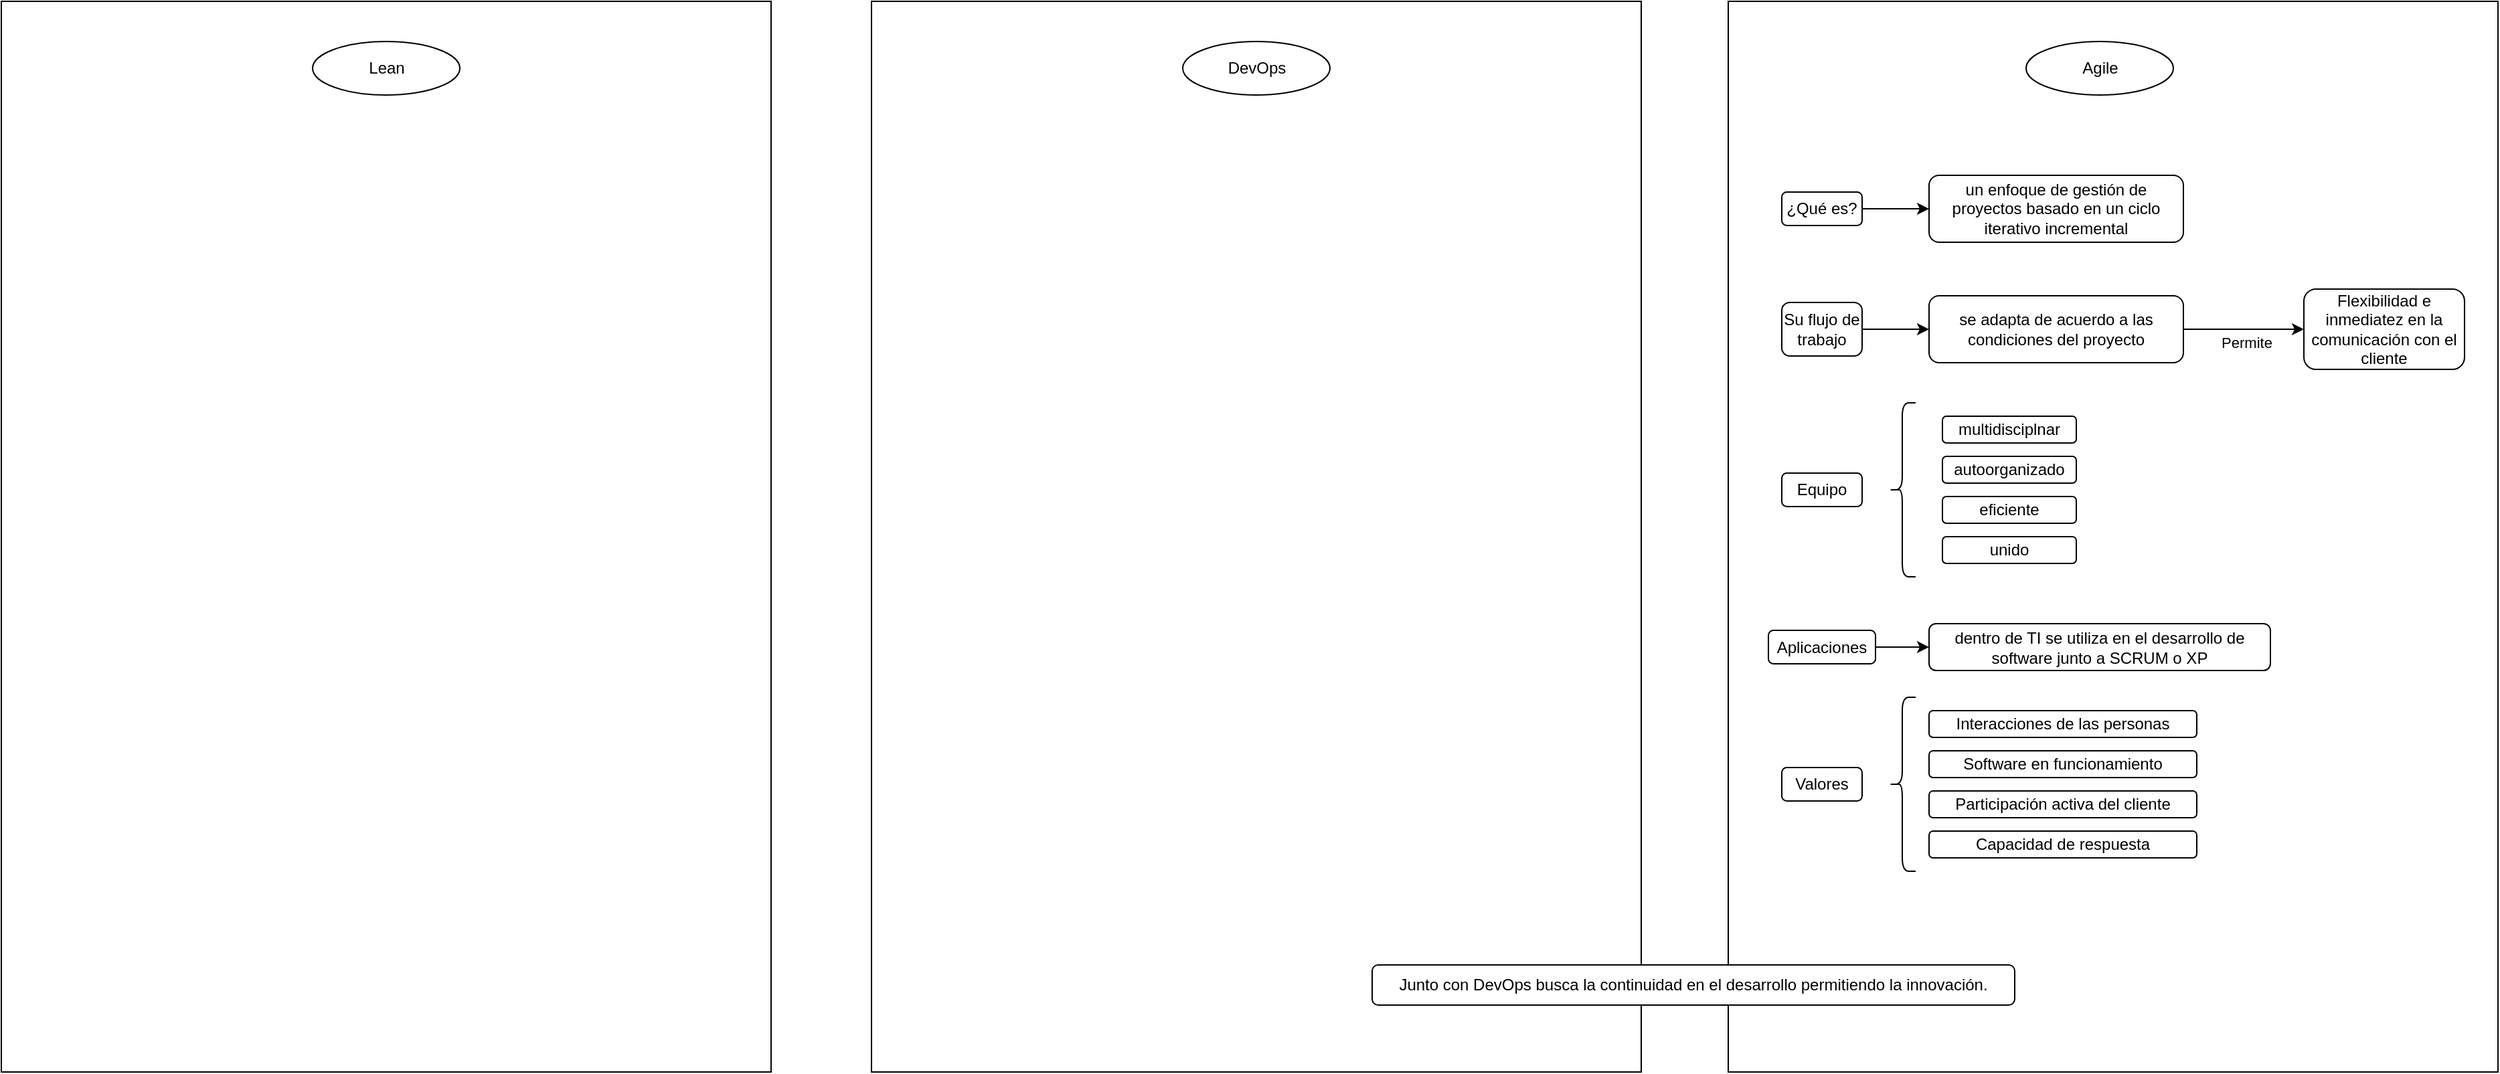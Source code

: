 <mxfile version="15.1.3" type="device"><diagram id="D3DgYS2sCHZGuCsxU_-g" name="Página-1"><mxGraphModel dx="3351" dy="1997" grid="1" gridSize="10" guides="1" tooltips="1" connect="1" arrows="1" fold="1" page="1" pageScale="1" pageWidth="827" pageHeight="1169" math="0" shadow="0"><root><mxCell id="0"/><mxCell id="1" parent="0"/><mxCell id="Ou6IC7iK5OPTizoDLTyI-35" value="" style="rounded=0;whiteSpace=wrap;html=1;" vertex="1" parent="1"><mxGeometry x="-850" y="130" width="575" height="800" as="geometry"/></mxCell><mxCell id="Ou6IC7iK5OPTizoDLTyI-32" value="" style="rounded=0;whiteSpace=wrap;html=1;" vertex="1" parent="1"><mxGeometry x="-200" y="130" width="575" height="800" as="geometry"/></mxCell><mxCell id="Ou6IC7iK5OPTizoDLTyI-31" value="" style="rounded=0;whiteSpace=wrap;html=1;" vertex="1" parent="1"><mxGeometry x="440" y="130" width="575" height="800" as="geometry"/></mxCell><mxCell id="Ou6IC7iK5OPTizoDLTyI-1" value="Lean" style="ellipse;whiteSpace=wrap;html=1;" vertex="1" parent="1"><mxGeometry x="-617.5" y="160" width="110" height="40" as="geometry"/></mxCell><mxCell id="Ou6IC7iK5OPTizoDLTyI-2" value="DevOps" style="ellipse;whiteSpace=wrap;html=1;" vertex="1" parent="1"><mxGeometry x="32.5" y="160" width="110" height="40" as="geometry"/></mxCell><mxCell id="Ou6IC7iK5OPTizoDLTyI-3" value="Agile" style="ellipse;whiteSpace=wrap;html=1;" vertex="1" parent="1"><mxGeometry x="662.5" y="160" width="110" height="40" as="geometry"/></mxCell><mxCell id="Ou6IC7iK5OPTizoDLTyI-4" value="un enfoque de gestión de proyectos basado en un ciclo iterativo incremental" style="rounded=1;whiteSpace=wrap;html=1;" vertex="1" parent="1"><mxGeometry x="590" y="260" width="190" height="50" as="geometry"/></mxCell><mxCell id="Ou6IC7iK5OPTizoDLTyI-7" style="edgeStyle=orthogonalEdgeStyle;rounded=0;orthogonalLoop=1;jettySize=auto;html=1;entryX=0;entryY=0.5;entryDx=0;entryDy=0;" edge="1" parent="1" source="Ou6IC7iK5OPTizoDLTyI-5" target="Ou6IC7iK5OPTizoDLTyI-6"><mxGeometry relative="1" as="geometry"/></mxCell><mxCell id="Ou6IC7iK5OPTizoDLTyI-8" value="Permite" style="edgeLabel;html=1;align=center;verticalAlign=middle;resizable=0;points=[];" vertex="1" connectable="0" parent="Ou6IC7iK5OPTizoDLTyI-7"><mxGeometry x="0.262" y="-1" relative="1" as="geometry"><mxPoint x="-10" y="9" as="offset"/></mxGeometry></mxCell><mxCell id="Ou6IC7iK5OPTizoDLTyI-5" value="se adapta de acuerdo a las condiciones del proyecto" style="rounded=1;whiteSpace=wrap;html=1;" vertex="1" parent="1"><mxGeometry x="590" y="350" width="190" height="50" as="geometry"/></mxCell><mxCell id="Ou6IC7iK5OPTizoDLTyI-6" value="Flexibilidad e inmediatez en la comunicación con el cliente" style="rounded=1;whiteSpace=wrap;html=1;" vertex="1" parent="1"><mxGeometry x="870" y="345" width="120" height="60" as="geometry"/></mxCell><mxCell id="Ou6IC7iK5OPTizoDLTyI-9" value="Equipo" style="rounded=1;whiteSpace=wrap;html=1;" vertex="1" parent="1"><mxGeometry x="480" y="482.5" width="60" height="25" as="geometry"/></mxCell><mxCell id="Ou6IC7iK5OPTizoDLTyI-25" style="edgeStyle=orthogonalEdgeStyle;rounded=0;orthogonalLoop=1;jettySize=auto;html=1;entryX=0;entryY=0.5;entryDx=0;entryDy=0;" edge="1" parent="1" source="Ou6IC7iK5OPTizoDLTyI-10" target="Ou6IC7iK5OPTizoDLTyI-4"><mxGeometry relative="1" as="geometry"/></mxCell><mxCell id="Ou6IC7iK5OPTizoDLTyI-10" value="¿Qué es?" style="rounded=1;whiteSpace=wrap;html=1;" vertex="1" parent="1"><mxGeometry x="480" y="272.5" width="60" height="25" as="geometry"/></mxCell><mxCell id="Ou6IC7iK5OPTizoDLTyI-26" style="edgeStyle=orthogonalEdgeStyle;rounded=0;orthogonalLoop=1;jettySize=auto;html=1;entryX=0;entryY=0.5;entryDx=0;entryDy=0;" edge="1" parent="1" source="Ou6IC7iK5OPTizoDLTyI-11" target="Ou6IC7iK5OPTizoDLTyI-5"><mxGeometry relative="1" as="geometry"/></mxCell><mxCell id="Ou6IC7iK5OPTizoDLTyI-11" value="Su flujo de trabajo" style="rounded=1;whiteSpace=wrap;html=1;" vertex="1" parent="1"><mxGeometry x="480" y="355" width="60" height="40" as="geometry"/></mxCell><mxCell id="Ou6IC7iK5OPTizoDLTyI-12" value="multidisciplnar" style="rounded=1;whiteSpace=wrap;html=1;" vertex="1" parent="1"><mxGeometry x="600" y="440" width="100" height="20" as="geometry"/></mxCell><mxCell id="Ou6IC7iK5OPTizoDLTyI-13" value="autoorganizado" style="rounded=1;whiteSpace=wrap;html=1;" vertex="1" parent="1"><mxGeometry x="600" y="470" width="100" height="20" as="geometry"/></mxCell><mxCell id="Ou6IC7iK5OPTizoDLTyI-14" value="eficiente" style="rounded=1;whiteSpace=wrap;html=1;" vertex="1" parent="1"><mxGeometry x="600" y="500" width="100" height="20" as="geometry"/></mxCell><mxCell id="Ou6IC7iK5OPTizoDLTyI-15" value="unido" style="rounded=1;whiteSpace=wrap;html=1;" vertex="1" parent="1"><mxGeometry x="600" y="530" width="100" height="20" as="geometry"/></mxCell><mxCell id="Ou6IC7iK5OPTizoDLTyI-16" value="" style="shape=curlyBracket;whiteSpace=wrap;html=1;rounded=1;" vertex="1" parent="1"><mxGeometry x="560" y="430" width="20" height="130" as="geometry"/></mxCell><mxCell id="Ou6IC7iK5OPTizoDLTyI-27" style="edgeStyle=orthogonalEdgeStyle;rounded=0;orthogonalLoop=1;jettySize=auto;html=1;" edge="1" parent="1" source="Ou6IC7iK5OPTizoDLTyI-17" target="Ou6IC7iK5OPTizoDLTyI-18"><mxGeometry relative="1" as="geometry"/></mxCell><mxCell id="Ou6IC7iK5OPTizoDLTyI-17" value="Aplicaciones" style="rounded=1;whiteSpace=wrap;html=1;" vertex="1" parent="1"><mxGeometry x="470" y="600" width="80" height="25" as="geometry"/></mxCell><mxCell id="Ou6IC7iK5OPTizoDLTyI-18" value="dentro de TI se utiliza en el desarrollo de software junto a SCRUM o XP" style="rounded=1;whiteSpace=wrap;html=1;" vertex="1" parent="1"><mxGeometry x="590" y="595" width="255" height="35" as="geometry"/></mxCell><mxCell id="Ou6IC7iK5OPTizoDLTyI-19" value="Valores" style="rounded=1;whiteSpace=wrap;html=1;" vertex="1" parent="1"><mxGeometry x="480" y="702.5" width="60" height="25" as="geometry"/></mxCell><mxCell id="Ou6IC7iK5OPTizoDLTyI-20" value="" style="shape=curlyBracket;whiteSpace=wrap;html=1;rounded=1;" vertex="1" parent="1"><mxGeometry x="560" y="650" width="20" height="130" as="geometry"/></mxCell><mxCell id="Ou6IC7iK5OPTizoDLTyI-21" value="Interacciones de las personas" style="rounded=1;whiteSpace=wrap;html=1;" vertex="1" parent="1"><mxGeometry x="590" y="660" width="200" height="20" as="geometry"/></mxCell><mxCell id="Ou6IC7iK5OPTizoDLTyI-22" value="Software en funcionamiento" style="rounded=1;whiteSpace=wrap;html=1;" vertex="1" parent="1"><mxGeometry x="590" y="690" width="200" height="20" as="geometry"/></mxCell><mxCell id="Ou6IC7iK5OPTizoDLTyI-23" value="Participación activa del cliente" style="rounded=1;whiteSpace=wrap;html=1;" vertex="1" parent="1"><mxGeometry x="590" y="720" width="200" height="20" as="geometry"/></mxCell><mxCell id="Ou6IC7iK5OPTizoDLTyI-24" value="Capacidad de respuesta" style="rounded=1;whiteSpace=wrap;html=1;" vertex="1" parent="1"><mxGeometry x="590" y="750" width="200" height="20" as="geometry"/></mxCell><mxCell id="Ou6IC7iK5OPTizoDLTyI-29" value="Junto con DevOps busca la continuidad en el desarrollo permitiendo la innovación." style="rounded=1;whiteSpace=wrap;html=1;" vertex="1" parent="1"><mxGeometry x="174" y="850" width="480" height="30" as="geometry"/></mxCell></root></mxGraphModel></diagram></mxfile>
